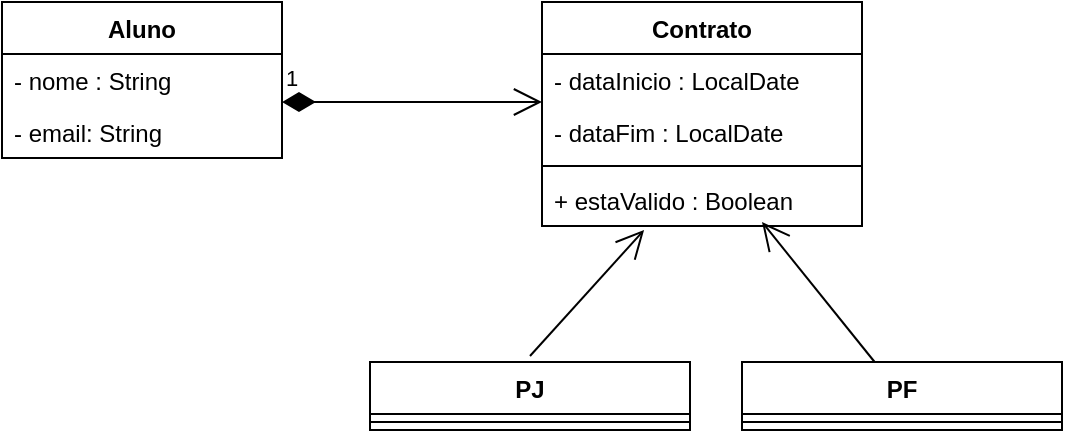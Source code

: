 <mxfile version="14.5.6" type="google"><diagram id="0bH64TIRoo_7EboFb1QZ" name="Page-1"><mxGraphModel dx="868" dy="482" grid="1" gridSize="10" guides="1" tooltips="1" connect="1" arrows="1" fold="1" page="1" pageScale="1" pageWidth="827" pageHeight="1169" math="0" shadow="0"><root><mxCell id="0"/><mxCell id="1" parent="0"/><mxCell id="IyH8-2N4XGHuHCKTZYwv-1" value="Aluno" style="swimlane;fontStyle=1;childLayout=stackLayout;horizontal=1;startSize=26;fillColor=none;horizontalStack=0;resizeParent=1;resizeParentMax=0;resizeLast=0;collapsible=1;marginBottom=0;" vertex="1" parent="1"><mxGeometry x="70" y="30" width="140" height="78" as="geometry"><mxRectangle x="70" y="30" width="60" height="26" as="alternateBounds"/></mxGeometry></mxCell><mxCell id="IyH8-2N4XGHuHCKTZYwv-2" value="- nome : String" style="text;strokeColor=none;fillColor=none;align=left;verticalAlign=top;spacingLeft=4;spacingRight=4;overflow=hidden;rotatable=0;points=[[0,0.5],[1,0.5]];portConstraint=eastwest;" vertex="1" parent="IyH8-2N4XGHuHCKTZYwv-1"><mxGeometry y="26" width="140" height="26" as="geometry"/></mxCell><mxCell id="IyH8-2N4XGHuHCKTZYwv-3" value="- email: String" style="text;strokeColor=none;fillColor=none;align=left;verticalAlign=top;spacingLeft=4;spacingRight=4;overflow=hidden;rotatable=0;points=[[0,0.5],[1,0.5]];portConstraint=eastwest;" vertex="1" parent="IyH8-2N4XGHuHCKTZYwv-1"><mxGeometry y="52" width="140" height="26" as="geometry"/></mxCell><mxCell id="IyH8-2N4XGHuHCKTZYwv-5" value="Contrato" style="swimlane;fontStyle=1;align=center;verticalAlign=top;childLayout=stackLayout;horizontal=1;startSize=26;horizontalStack=0;resizeParent=1;resizeParentMax=0;resizeLast=0;collapsible=1;marginBottom=0;" vertex="1" parent="1"><mxGeometry x="340" y="30" width="160" height="112" as="geometry"/></mxCell><mxCell id="IyH8-2N4XGHuHCKTZYwv-6" value="- dataInicio : LocalDate" style="text;strokeColor=none;fillColor=none;align=left;verticalAlign=top;spacingLeft=4;spacingRight=4;overflow=hidden;rotatable=0;points=[[0,0.5],[1,0.5]];portConstraint=eastwest;" vertex="1" parent="IyH8-2N4XGHuHCKTZYwv-5"><mxGeometry y="26" width="160" height="26" as="geometry"/></mxCell><mxCell id="IyH8-2N4XGHuHCKTZYwv-9" value="- dataFim : LocalDate" style="text;strokeColor=none;fillColor=none;align=left;verticalAlign=top;spacingLeft=4;spacingRight=4;overflow=hidden;rotatable=0;points=[[0,0.5],[1,0.5]];portConstraint=eastwest;" vertex="1" parent="IyH8-2N4XGHuHCKTZYwv-5"><mxGeometry y="52" width="160" height="26" as="geometry"/></mxCell><mxCell id="IyH8-2N4XGHuHCKTZYwv-7" value="" style="line;strokeWidth=1;fillColor=none;align=left;verticalAlign=middle;spacingTop=-1;spacingLeft=3;spacingRight=3;rotatable=0;labelPosition=right;points=[];portConstraint=eastwest;" vertex="1" parent="IyH8-2N4XGHuHCKTZYwv-5"><mxGeometry y="78" width="160" height="8" as="geometry"/></mxCell><mxCell id="IyH8-2N4XGHuHCKTZYwv-8" value="+ estaValido : Boolean" style="text;strokeColor=none;fillColor=none;align=left;verticalAlign=top;spacingLeft=4;spacingRight=4;overflow=hidden;rotatable=0;points=[[0,0.5],[1,0.5]];portConstraint=eastwest;" vertex="1" parent="IyH8-2N4XGHuHCKTZYwv-5"><mxGeometry y="86" width="160" height="26" as="geometry"/></mxCell><mxCell id="IyH8-2N4XGHuHCKTZYwv-10" value="1" style="endArrow=open;html=1;endSize=12;startArrow=diamondThin;startSize=14;startFill=1;edgeStyle=orthogonalEdgeStyle;align=left;verticalAlign=bottom;" edge="1" parent="1"><mxGeometry x="-1" y="3" relative="1" as="geometry"><mxPoint x="210" y="80" as="sourcePoint"/><mxPoint x="340" y="80" as="targetPoint"/></mxGeometry></mxCell><mxCell id="IyH8-2N4XGHuHCKTZYwv-11" value="PJ" style="swimlane;fontStyle=1;align=center;verticalAlign=top;childLayout=stackLayout;horizontal=1;startSize=26;horizontalStack=0;resizeParent=1;resizeParentMax=0;resizeLast=0;collapsible=1;marginBottom=0;" vertex="1" parent="1"><mxGeometry x="254" y="210" width="160" height="34" as="geometry"/></mxCell><mxCell id="IyH8-2N4XGHuHCKTZYwv-13" value="" style="line;strokeWidth=1;fillColor=none;align=left;verticalAlign=middle;spacingTop=-1;spacingLeft=3;spacingRight=3;rotatable=0;labelPosition=right;points=[];portConstraint=eastwest;" vertex="1" parent="IyH8-2N4XGHuHCKTZYwv-11"><mxGeometry y="26" width="160" height="8" as="geometry"/></mxCell><mxCell id="IyH8-2N4XGHuHCKTZYwv-15" value="PF" style="swimlane;fontStyle=1;align=center;verticalAlign=top;childLayout=stackLayout;horizontal=1;startSize=26;horizontalStack=0;resizeParent=1;resizeParentMax=0;resizeLast=0;collapsible=1;marginBottom=0;" vertex="1" parent="1"><mxGeometry x="440" y="210" width="160" height="34" as="geometry"/></mxCell><mxCell id="IyH8-2N4XGHuHCKTZYwv-17" value="" style="line;strokeWidth=1;fillColor=none;align=left;verticalAlign=middle;spacingTop=-1;spacingLeft=3;spacingRight=3;rotatable=0;labelPosition=right;points=[];portConstraint=eastwest;" vertex="1" parent="IyH8-2N4XGHuHCKTZYwv-15"><mxGeometry y="26" width="160" height="8" as="geometry"/></mxCell><mxCell id="IyH8-2N4XGHuHCKTZYwv-19" value="" style="endArrow=open;endFill=1;endSize=12;html=1;entryX=0.319;entryY=1.077;entryDx=0;entryDy=0;entryPerimeter=0;" edge="1" parent="1" target="IyH8-2N4XGHuHCKTZYwv-8"><mxGeometry width="160" relative="1" as="geometry"><mxPoint x="334" y="207" as="sourcePoint"/><mxPoint x="490" y="250" as="targetPoint"/></mxGeometry></mxCell><mxCell id="IyH8-2N4XGHuHCKTZYwv-20" value="" style="endArrow=open;endFill=1;endSize=12;html=1;" edge="1" parent="1" source="IyH8-2N4XGHuHCKTZYwv-15"><mxGeometry width="160" relative="1" as="geometry"><mxPoint x="330" y="250" as="sourcePoint"/><mxPoint x="450" y="140" as="targetPoint"/></mxGeometry></mxCell></root></mxGraphModel></diagram></mxfile>